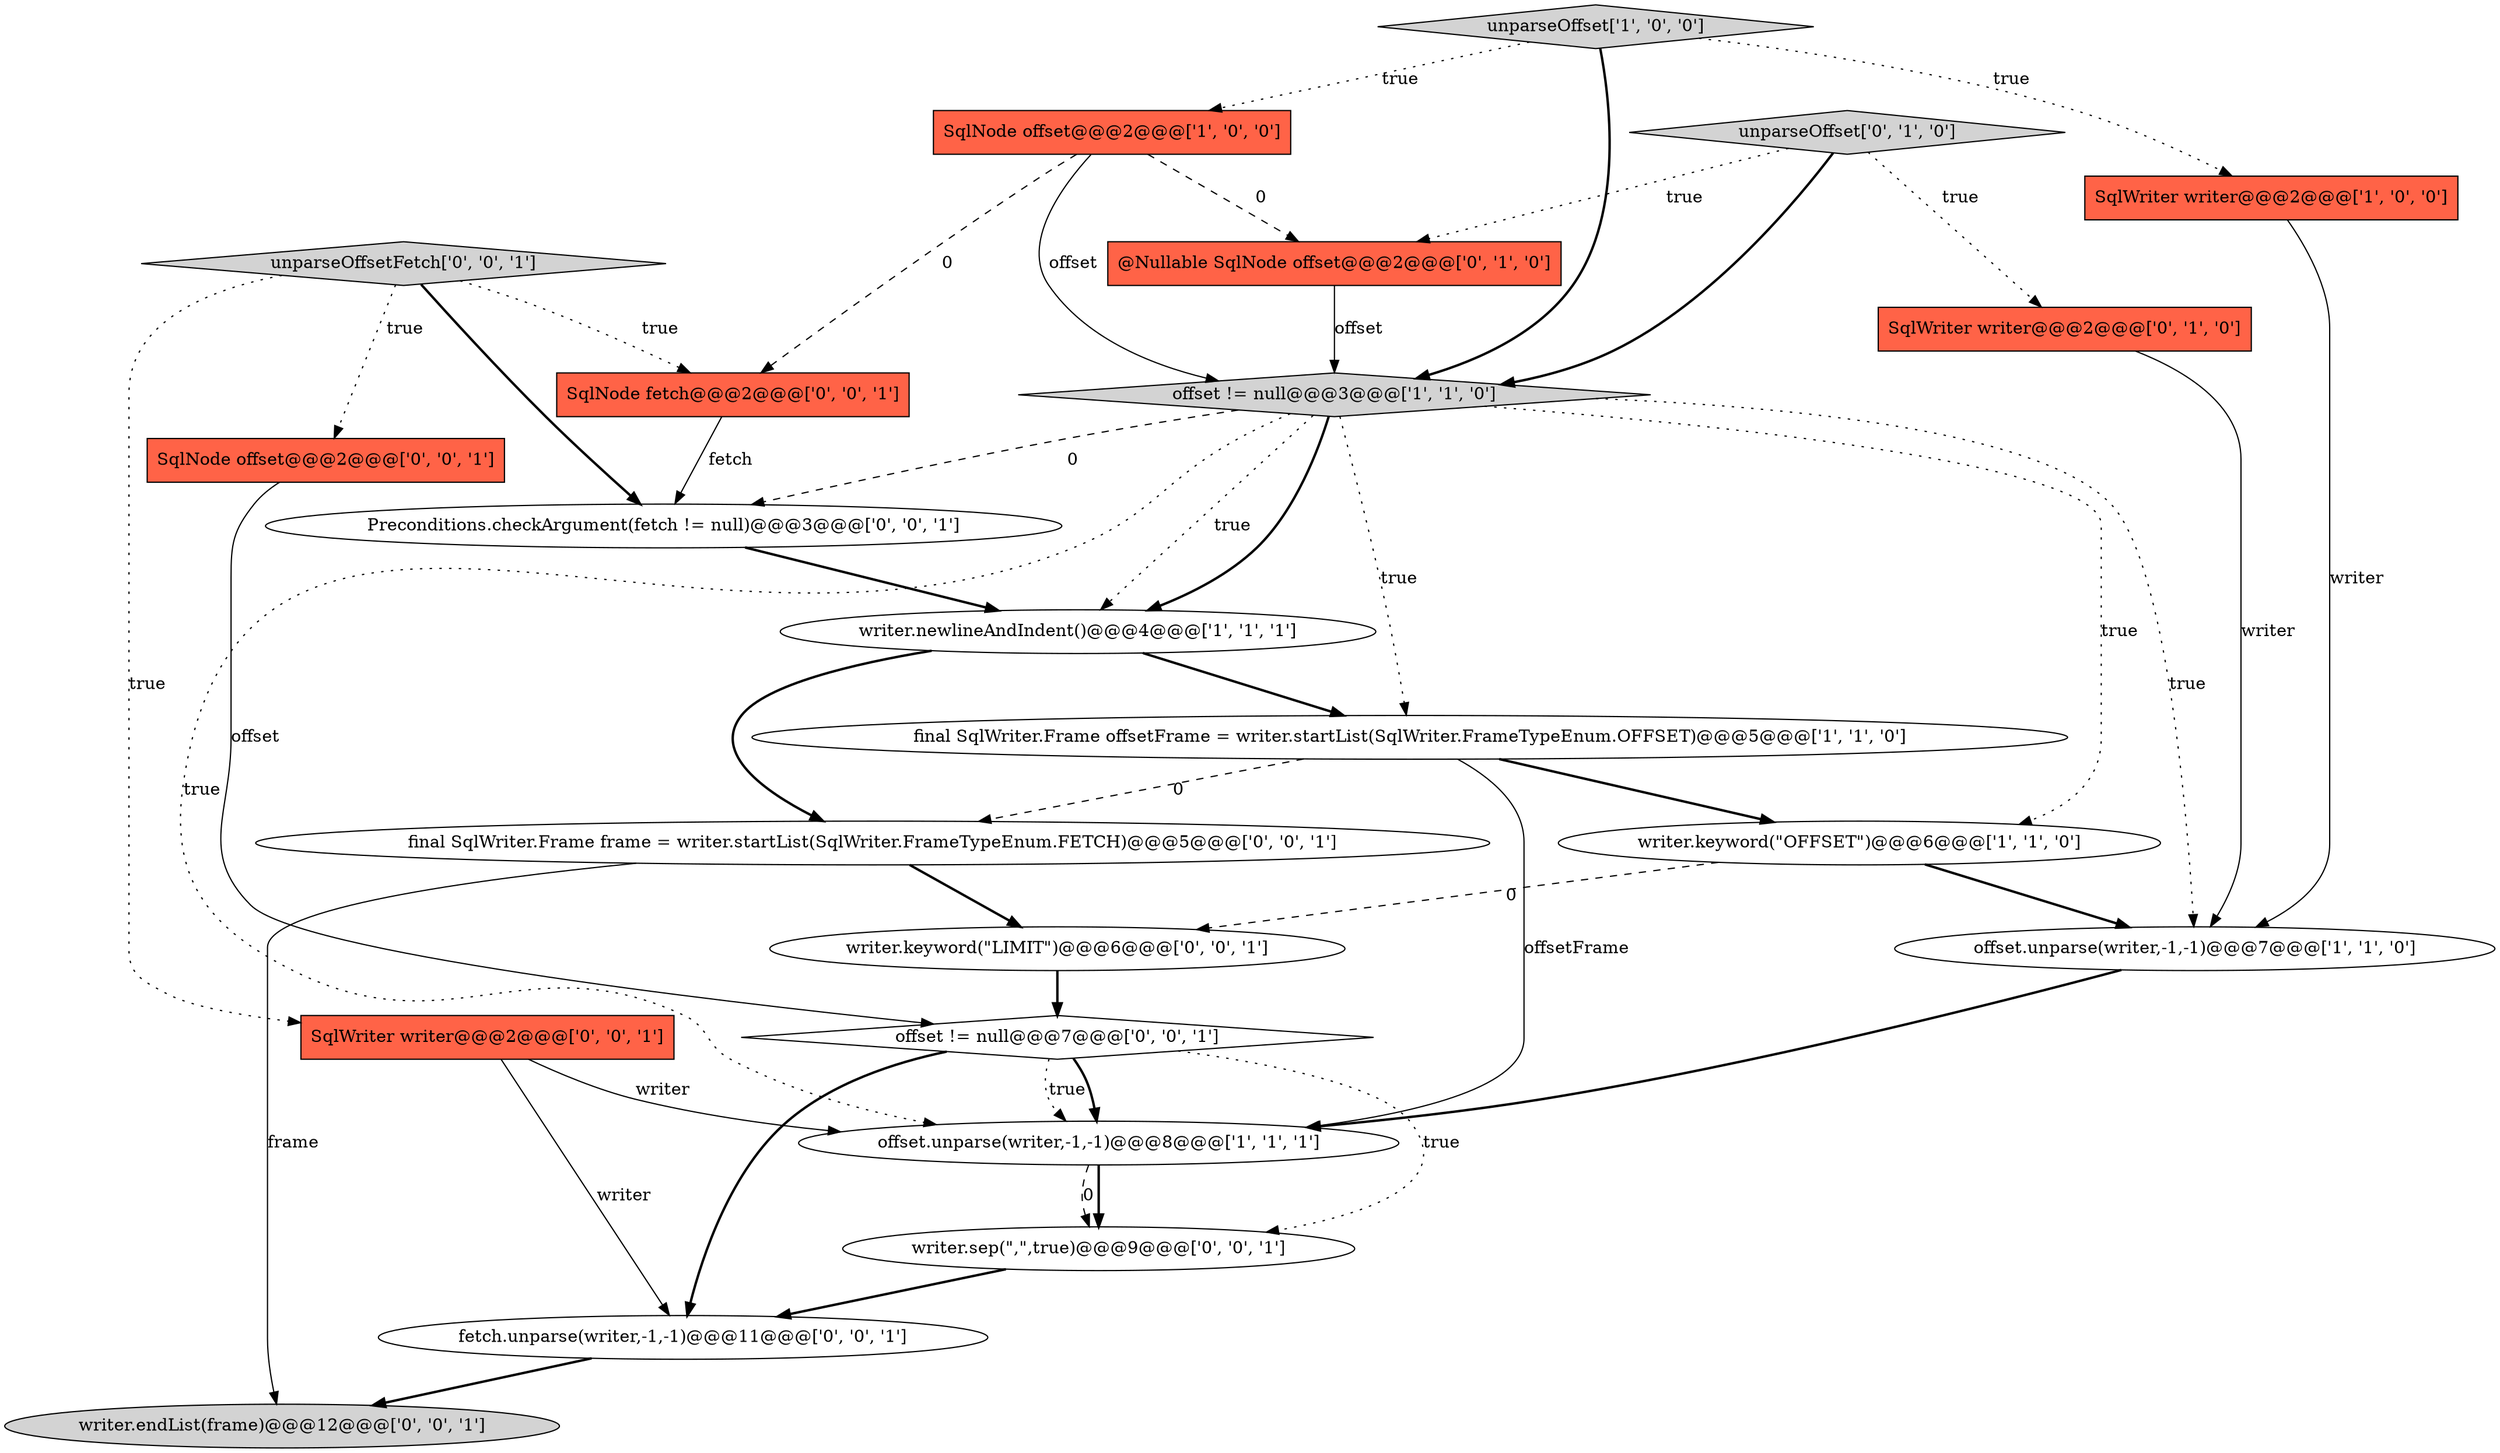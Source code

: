digraph {
21 [style = filled, label = "fetch.unparse(writer,-1,-1)@@@11@@@['0', '0', '1']", fillcolor = white, shape = ellipse image = "AAA0AAABBB3BBB"];
3 [style = filled, label = "offset != null@@@3@@@['1', '1', '0']", fillcolor = lightgray, shape = diamond image = "AAA0AAABBB1BBB"];
8 [style = filled, label = "final SqlWriter.Frame offsetFrame = writer.startList(SqlWriter.FrameTypeEnum.OFFSET)@@@5@@@['1', '1', '0']", fillcolor = white, shape = ellipse image = "AAA0AAABBB1BBB"];
6 [style = filled, label = "SqlNode offset@@@2@@@['1', '0', '0']", fillcolor = tomato, shape = box image = "AAA1AAABBB1BBB"];
17 [style = filled, label = "writer.sep(\",\",true)@@@9@@@['0', '0', '1']", fillcolor = white, shape = ellipse image = "AAA0AAABBB3BBB"];
4 [style = filled, label = "writer.keyword(\"OFFSET\")@@@6@@@['1', '1', '0']", fillcolor = white, shape = ellipse image = "AAA0AAABBB1BBB"];
22 [style = filled, label = "SqlNode fetch@@@2@@@['0', '0', '1']", fillcolor = tomato, shape = box image = "AAA0AAABBB3BBB"];
12 [style = filled, label = "unparseOffsetFetch['0', '0', '1']", fillcolor = lightgray, shape = diamond image = "AAA0AAABBB3BBB"];
13 [style = filled, label = "SqlNode offset@@@2@@@['0', '0', '1']", fillcolor = tomato, shape = box image = "AAA0AAABBB3BBB"];
5 [style = filled, label = "writer.newlineAndIndent()@@@4@@@['1', '1', '1']", fillcolor = white, shape = ellipse image = "AAA0AAABBB1BBB"];
14 [style = filled, label = "writer.endList(frame)@@@12@@@['0', '0', '1']", fillcolor = lightgray, shape = ellipse image = "AAA0AAABBB3BBB"];
18 [style = filled, label = "offset != null@@@7@@@['0', '0', '1']", fillcolor = white, shape = diamond image = "AAA0AAABBB3BBB"];
11 [style = filled, label = "@Nullable SqlNode offset@@@2@@@['0', '1', '0']", fillcolor = tomato, shape = box image = "AAA1AAABBB2BBB"];
16 [style = filled, label = "writer.keyword(\"LIMIT\")@@@6@@@['0', '0', '1']", fillcolor = white, shape = ellipse image = "AAA0AAABBB3BBB"];
10 [style = filled, label = "unparseOffset['0', '1', '0']", fillcolor = lightgray, shape = diamond image = "AAA0AAABBB2BBB"];
20 [style = filled, label = "SqlWriter writer@@@2@@@['0', '0', '1']", fillcolor = tomato, shape = box image = "AAA0AAABBB3BBB"];
15 [style = filled, label = "final SqlWriter.Frame frame = writer.startList(SqlWriter.FrameTypeEnum.FETCH)@@@5@@@['0', '0', '1']", fillcolor = white, shape = ellipse image = "AAA0AAABBB3BBB"];
0 [style = filled, label = "offset.unparse(writer,-1,-1)@@@7@@@['1', '1', '0']", fillcolor = white, shape = ellipse image = "AAA0AAABBB1BBB"];
2 [style = filled, label = "SqlWriter writer@@@2@@@['1', '0', '0']", fillcolor = tomato, shape = box image = "AAA0AAABBB1BBB"];
9 [style = filled, label = "SqlWriter writer@@@2@@@['0', '1', '0']", fillcolor = tomato, shape = box image = "AAA0AAABBB2BBB"];
7 [style = filled, label = "offset.unparse(writer,-1,-1)@@@8@@@['1', '1', '1']", fillcolor = white, shape = ellipse image = "AAA0AAABBB1BBB"];
1 [style = filled, label = "unparseOffset['1', '0', '0']", fillcolor = lightgray, shape = diamond image = "AAA0AAABBB1BBB"];
19 [style = filled, label = "Preconditions.checkArgument(fetch != null)@@@3@@@['0', '0', '1']", fillcolor = white, shape = ellipse image = "AAA0AAABBB3BBB"];
8->7 [style = solid, label="offsetFrame"];
5->8 [style = bold, label=""];
3->7 [style = dotted, label="true"];
20->7 [style = solid, label="writer"];
16->18 [style = bold, label=""];
18->7 [style = dotted, label="true"];
7->17 [style = bold, label=""];
4->16 [style = dashed, label="0"];
7->17 [style = dashed, label="0"];
8->15 [style = dashed, label="0"];
6->11 [style = dashed, label="0"];
1->3 [style = bold, label=""];
3->4 [style = dotted, label="true"];
5->15 [style = bold, label=""];
10->3 [style = bold, label=""];
11->3 [style = solid, label="offset"];
2->0 [style = solid, label="writer"];
10->9 [style = dotted, label="true"];
15->16 [style = bold, label=""];
13->18 [style = solid, label="offset"];
6->3 [style = solid, label="offset"];
6->22 [style = dashed, label="0"];
4->0 [style = bold, label=""];
0->7 [style = bold, label=""];
3->19 [style = dashed, label="0"];
19->5 [style = bold, label=""];
12->22 [style = dotted, label="true"];
12->13 [style = dotted, label="true"];
3->5 [style = dotted, label="true"];
3->5 [style = bold, label=""];
12->20 [style = dotted, label="true"];
9->0 [style = solid, label="writer"];
10->11 [style = dotted, label="true"];
15->14 [style = solid, label="frame"];
3->0 [style = dotted, label="true"];
1->6 [style = dotted, label="true"];
18->17 [style = dotted, label="true"];
8->4 [style = bold, label=""];
18->21 [style = bold, label=""];
1->2 [style = dotted, label="true"];
18->7 [style = bold, label=""];
3->8 [style = dotted, label="true"];
22->19 [style = solid, label="fetch"];
12->19 [style = bold, label=""];
17->21 [style = bold, label=""];
20->21 [style = solid, label="writer"];
21->14 [style = bold, label=""];
}
